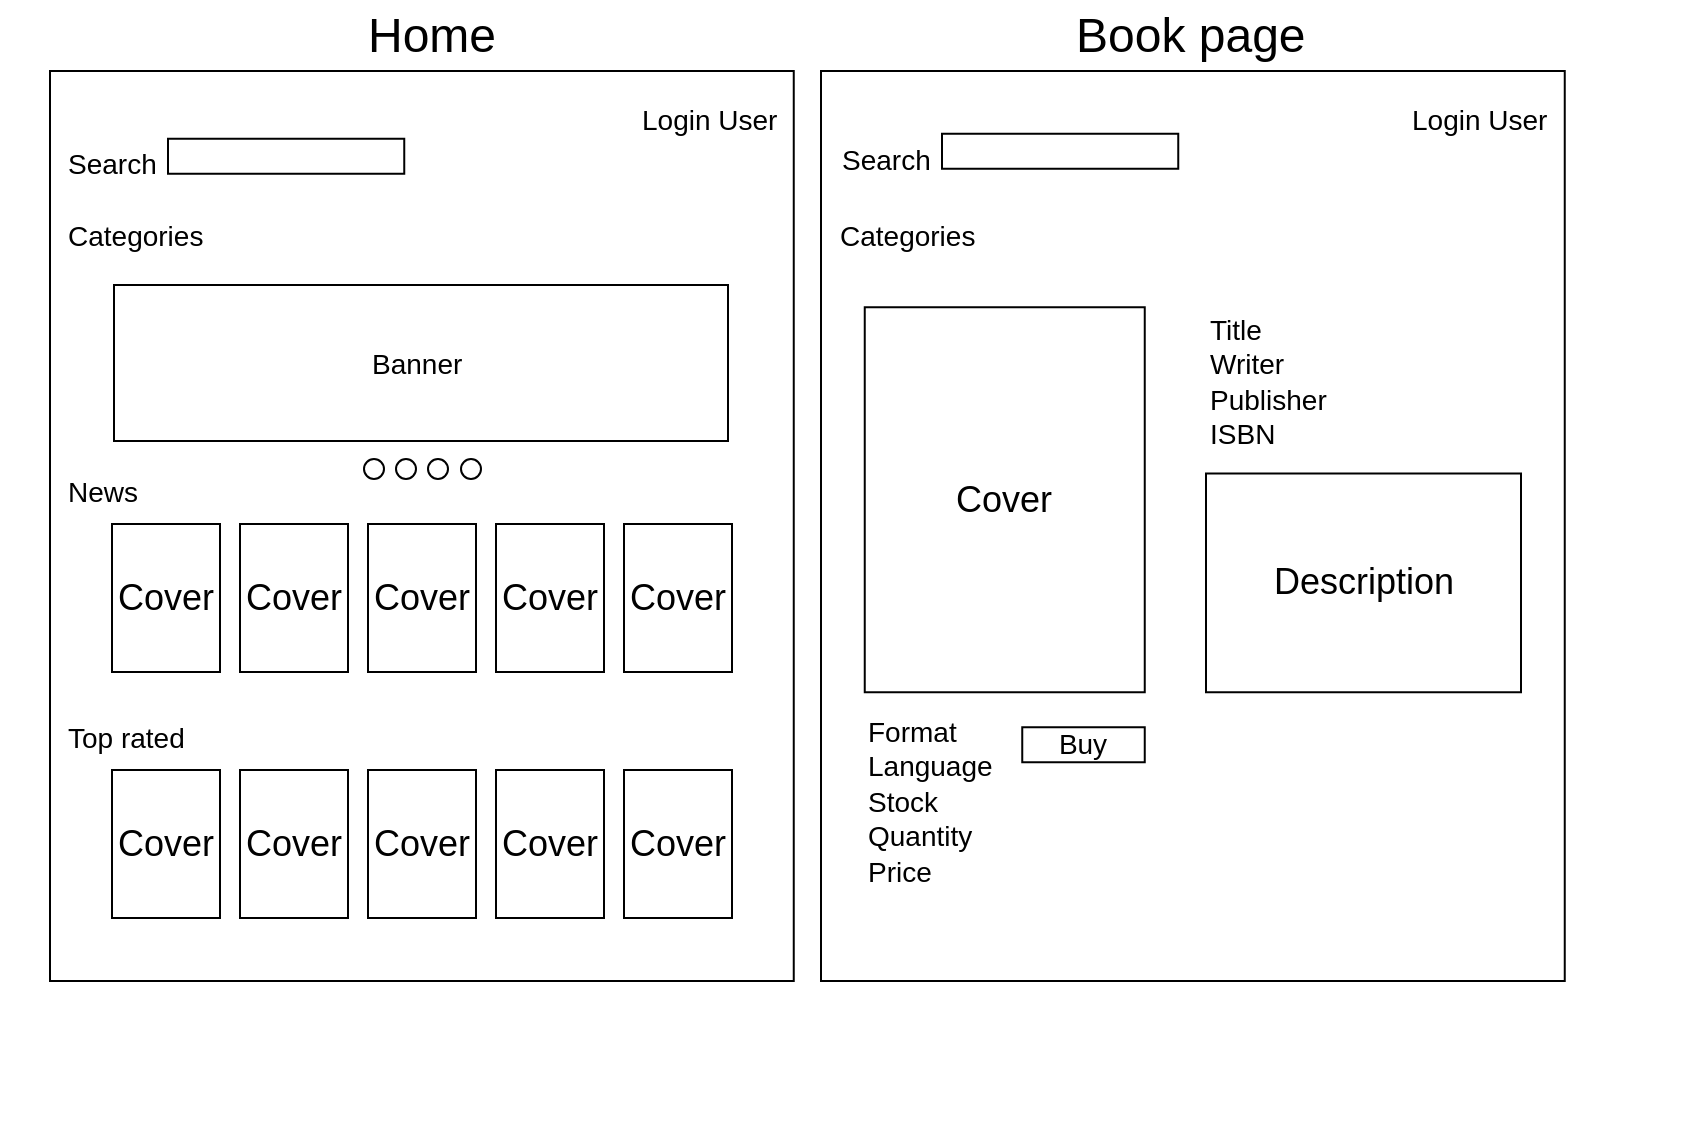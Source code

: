 <mxfile version="9.3.1" type="device" userAgent="Mozilla/5.0 (Macintosh; Intel Mac OS X 10_12_6) AppleWebKit/537.36 (KHTML, like Gecko) draw.io/9.3.1 Chrome/66.0.336.181 Electron/3.0.6 Safari/537.36" editor="www.draw.io"><diagram id="eWmu23g9Zl-4md0U36my" name="Página-1"><mxGraphModel dx="770" dy="568" grid="1" gridSize="10" guides="1" tooltips="1" connect="1" arrows="1" fold="1" page="1" pageScale="1" pageWidth="827" pageHeight="1169" background="#ffffff" math="0" shadow="0"><root><mxCell id="0"/><mxCell id="1" parent="0"/><mxCell id="c7tfKDzLct1YXyBE9H7S-199" value="" style="group;movable=0;resizable=0;rotatable=0;deletable=0;editable=0;connectable=0;" parent="1" vertex="1" connectable="0"><mxGeometry x="41.0" y="77.5" width="371.875" height="490" as="geometry"/></mxCell><mxCell id="c7tfKDzLct1YXyBE9H7S-137" value="" style="rounded=0;whiteSpace=wrap;html=1;movable=1;resizable=1;rotatable=1;deletable=1;editable=1;connectable=1;" parent="c7tfKDzLct1YXyBE9H7S-199" vertex="1"><mxGeometry y="35" width="371.875" height="455" as="geometry"/></mxCell><mxCell id="c7tfKDzLct1YXyBE9H7S-200" value="" style="rounded=0;whiteSpace=wrap;html=1;" parent="c7tfKDzLct1YXyBE9H7S-199" vertex="1"><mxGeometry x="32" y="142" width="307" height="78" as="geometry"/></mxCell><mxCell id="c7tfKDzLct1YXyBE9H7S-201" value="&lt;font style=&quot;font-size: 14px&quot;&gt;Banner&lt;br&gt;&lt;/font&gt;" style="text;html=1;" parent="c7tfKDzLct1YXyBE9H7S-199" vertex="1"><mxGeometry x="158.875" y="166.75" width="52.5" height="26.25" as="geometry"/></mxCell><mxCell id="c7tfKDzLct1YXyBE9H7S-231" value="" style="group" parent="c7tfKDzLct1YXyBE9H7S-199" vertex="1" connectable="0"><mxGeometry x="157.0" y="245" width="58.5" height="10" as="geometry"/></mxCell><mxCell id="c7tfKDzLct1YXyBE9H7S-229" value="" style="group" parent="c7tfKDzLct1YXyBE9H7S-231" vertex="1" connectable="0"><mxGeometry width="58.5" height="10" as="geometry"/></mxCell><mxCell id="c7tfKDzLct1YXyBE9H7S-226" value="" style="group" parent="c7tfKDzLct1YXyBE9H7S-229" vertex="1" connectable="0"><mxGeometry width="58.5" height="10" as="geometry"/></mxCell><mxCell id="c7tfKDzLct1YXyBE9H7S-225" value="" style="group" parent="c7tfKDzLct1YXyBE9H7S-226" vertex="1" connectable="0"><mxGeometry width="58.5" height="10" as="geometry"/></mxCell><mxCell id="c7tfKDzLct1YXyBE9H7S-220" value="" style="ellipse;whiteSpace=wrap;html=1;aspect=fixed;" parent="c7tfKDzLct1YXyBE9H7S-225" vertex="1"><mxGeometry y="-16" width="10" height="10" as="geometry"/></mxCell><mxCell id="c7tfKDzLct1YXyBE9H7S-221" value="" style="ellipse;whiteSpace=wrap;html=1;aspect=fixed;" parent="c7tfKDzLct1YXyBE9H7S-225" vertex="1"><mxGeometry x="16" y="-16" width="10" height="10" as="geometry"/></mxCell><mxCell id="c7tfKDzLct1YXyBE9H7S-222" value="" style="ellipse;whiteSpace=wrap;html=1;aspect=fixed;" parent="c7tfKDzLct1YXyBE9H7S-225" vertex="1"><mxGeometry x="32" y="-16" width="10" height="10" as="geometry"/></mxCell><mxCell id="c7tfKDzLct1YXyBE9H7S-223" value="" style="ellipse;whiteSpace=wrap;html=1;aspect=fixed;" parent="c7tfKDzLct1YXyBE9H7S-225" vertex="1"><mxGeometry x="48.5" y="-16" width="10" height="10" as="geometry"/></mxCell><mxCell id="c7tfKDzLct1YXyBE9H7S-255" value="" style="group" parent="c7tfKDzLct1YXyBE9H7S-199" vertex="1" connectable="0"><mxGeometry x="7.375" y="264.75" width="52.5" height="26.25" as="geometry"/></mxCell><mxCell id="c7tfKDzLct1YXyBE9H7S-235" value="&lt;font style=&quot;font-size: 14px&quot;&gt;News&lt;br&gt;&lt;/font&gt;" style="text;html=1;" parent="c7tfKDzLct1YXyBE9H7S-255" vertex="1"><mxGeometry y="-34" width="52.5" height="26.25" as="geometry"/></mxCell><mxCell id="c7tfKDzLct1YXyBE9H7S-278" value="" style="group" parent="c7tfKDzLct1YXyBE9H7S-199" vertex="1" connectable="0"><mxGeometry x="7.375" y="353.75" width="52.5" height="26.25" as="geometry"/></mxCell><mxCell id="c7tfKDzLct1YXyBE9H7S-279" value="&lt;font style=&quot;font-size: 14px&quot;&gt;Top rated&lt;br&gt;&lt;/font&gt;" style="text;html=1;" parent="c7tfKDzLct1YXyBE9H7S-278" vertex="1"><mxGeometry width="52.5" height="26.25" as="geometry"/></mxCell><mxCell id="c7tfKDzLct1YXyBE9H7S-280" value="" style="group" parent="c7tfKDzLct1YXyBE9H7S-199" vertex="1" connectable="0"><mxGeometry x="31.0" y="384.5" width="310" height="74" as="geometry"/></mxCell><mxCell id="c7tfKDzLct1YXyBE9H7S-281" value="&lt;font style=&quot;font-size: 18px&quot;&gt;Cover&lt;/font&gt;" style="rounded=0;whiteSpace=wrap;html=1;" parent="c7tfKDzLct1YXyBE9H7S-280" vertex="1"><mxGeometry width="54" height="74" as="geometry"/></mxCell><mxCell id="c7tfKDzLct1YXyBE9H7S-282" value="&lt;font style=&quot;font-size: 18px&quot;&gt;Cover&lt;/font&gt;" style="rounded=0;whiteSpace=wrap;html=1;" parent="c7tfKDzLct1YXyBE9H7S-280" vertex="1"><mxGeometry x="64" width="54" height="74" as="geometry"/></mxCell><mxCell id="c7tfKDzLct1YXyBE9H7S-283" value="&lt;font style=&quot;font-size: 18px&quot;&gt;Cover&lt;/font&gt;" style="rounded=0;whiteSpace=wrap;html=1;" parent="c7tfKDzLct1YXyBE9H7S-280" vertex="1"><mxGeometry x="128" width="54" height="74" as="geometry"/></mxCell><mxCell id="c7tfKDzLct1YXyBE9H7S-284" value="&lt;font style=&quot;font-size: 18px&quot;&gt;Cover&lt;/font&gt;" style="rounded=0;whiteSpace=wrap;html=1;" parent="c7tfKDzLct1YXyBE9H7S-280" vertex="1"><mxGeometry x="192" width="54" height="74" as="geometry"/></mxCell><mxCell id="c7tfKDzLct1YXyBE9H7S-285" value="&lt;font style=&quot;font-size: 18px&quot;&gt;Cover&lt;/font&gt;" style="rounded=0;whiteSpace=wrap;html=1;" parent="c7tfKDzLct1YXyBE9H7S-280" vertex="1"><mxGeometry x="256.0" width="54" height="74" as="geometry"/></mxCell><mxCell id="c7tfKDzLct1YXyBE9H7S-138" value="" style="group;movable=0;resizable=0;rotatable=0;deletable=0;editable=0;connectable=0;" parent="1" vertex="1" connectable="0"><mxGeometry x="16.5" y="77.5" width="440" height="560" as="geometry"/></mxCell><mxCell id="c7tfKDzLct1YXyBE9H7S-2" value="" style="rounded=0;whiteSpace=wrap;html=1;" parent="1" vertex="1"><mxGeometry x="426.5" y="112.5" width="371.875" height="455" as="geometry"/></mxCell><mxCell id="c7tfKDzLct1YXyBE9H7S-26" value="" style="group;movable=0;resizable=0;rotatable=0;deletable=0;editable=0;connectable=0;" parent="1" vertex="1" connectable="0"><mxGeometry x="426.5" y="77.5" width="440" height="560" as="geometry"/></mxCell><mxCell id="c7tfKDzLct1YXyBE9H7S-3" value="&lt;font style=&quot;font-size: 18px&quot;&gt;Cover&lt;/font&gt;" style="rounded=0;whiteSpace=wrap;html=1;" parent="1" vertex="1"><mxGeometry x="448.375" y="230.625" width="140" height="192.5" as="geometry"/></mxCell><mxCell id="c7tfKDzLct1YXyBE9H7S-10" value="&lt;font style=&quot;font-size: 18px&quot;&gt;Description&lt;/font&gt;" style="rounded=0;whiteSpace=wrap;html=1;" parent="1" vertex="1"><mxGeometry x="619" y="313.75" width="157.5" height="109.375" as="geometry"/></mxCell><mxCell id="c7tfKDzLct1YXyBE9H7S-16" value="&lt;font style=&quot;font-size: 14px&quot;&gt;Buy&lt;/font&gt;" style="rounded=0;whiteSpace=wrap;html=1;" parent="1" vertex="1"><mxGeometry x="527.125" y="440.625" width="61.25" height="17.5" as="geometry"/></mxCell><mxCell id="c7tfKDzLct1YXyBE9H7S-37" value="" style="group" parent="1" vertex="1" connectable="0"><mxGeometry x="448.375" y="431.875" width="70" height="87.5" as="geometry"/></mxCell><mxCell id="c7tfKDzLct1YXyBE9H7S-14" value="&lt;font&gt;&lt;font style=&quot;font-size: 14px&quot;&gt;Language&lt;/font&gt;&lt;br&gt;&lt;/font&gt;" style="text;html=1;resizable=0;points=[];autosize=1;align=left;verticalAlign=top;spacingTop=-4;" parent="c7tfKDzLct1YXyBE9H7S-37" vertex="1"><mxGeometry y="17.5" width="80" height="20" as="geometry"/></mxCell><mxCell id="c7tfKDzLct1YXyBE9H7S-15" value="&lt;font&gt;&lt;font style=&quot;font-size: 14px&quot;&gt;Format&lt;/font&gt;&lt;br&gt;&lt;/font&gt;" style="text;html=1;resizable=0;points=[];autosize=1;align=left;verticalAlign=top;spacingTop=-4;" parent="c7tfKDzLct1YXyBE9H7S-37" vertex="1"><mxGeometry width="60" height="20" as="geometry"/></mxCell><mxCell id="c7tfKDzLct1YXyBE9H7S-19" value="&lt;font&gt;&lt;font style=&quot;font-size: 14px&quot;&gt;Stock&lt;/font&gt;&lt;br&gt;&lt;/font&gt;" style="text;html=1;resizable=0;points=[];autosize=1;align=left;verticalAlign=top;spacingTop=-4;" parent="c7tfKDzLct1YXyBE9H7S-37" vertex="1"><mxGeometry y="35" width="50" height="20" as="geometry"/></mxCell><mxCell id="c7tfKDzLct1YXyBE9H7S-23" value="&lt;font&gt;&lt;font style=&quot;font-size: 14px&quot;&gt;Quantity&lt;/font&gt;&lt;br&gt;&lt;/font&gt;" style="text;html=1;resizable=0;points=[];autosize=1;align=left;verticalAlign=top;spacingTop=-4;" parent="c7tfKDzLct1YXyBE9H7S-37" vertex="1"><mxGeometry y="52.5" width="70" height="20" as="geometry"/></mxCell><mxCell id="c7tfKDzLct1YXyBE9H7S-24" value="&lt;font&gt;&lt;font style=&quot;font-size: 14px&quot;&gt;Price&lt;/font&gt;&lt;br&gt;&lt;/font&gt;" style="text;html=1;resizable=0;points=[];autosize=1;align=left;verticalAlign=top;spacingTop=-4;" parent="c7tfKDzLct1YXyBE9H7S-37" vertex="1"><mxGeometry y="70" width="50" height="20" as="geometry"/></mxCell><mxCell id="c7tfKDzLct1YXyBE9H7S-7" value="&lt;font style=&quot;font-size: 14px&quot;&gt;Title&lt;br&gt;&lt;br&gt;&lt;br&gt;&lt;/font&gt;" style="text;html=1;resizable=0;points=[];autosize=1;align=left;verticalAlign=top;spacingTop=-4;" parent="1" vertex="1"><mxGeometry x="619" y="230.625" width="40" height="50" as="geometry"/></mxCell><mxCell id="c7tfKDzLct1YXyBE9H7S-8" value="&lt;font&gt;&lt;font style=&quot;font-size: 14px&quot;&gt;Writer&lt;/font&gt;&lt;br&gt;&lt;/font&gt;" style="text;html=1;resizable=0;points=[];autosize=1;align=left;verticalAlign=top;spacingTop=-4;" parent="1" vertex="1"><mxGeometry x="619" y="248.125" width="50" height="20" as="geometry"/></mxCell><mxCell id="c7tfKDzLct1YXyBE9H7S-9" value="&lt;font&gt;&lt;font style=&quot;font-size: 14px&quot;&gt;Publisher&lt;/font&gt;&lt;br&gt;&lt;/font&gt;" style="text;html=1;resizable=0;points=[];autosize=1;align=left;verticalAlign=top;spacingTop=-4;" parent="1" vertex="1"><mxGeometry x="619" y="265.625" width="70" height="20" as="geometry"/></mxCell><mxCell id="c7tfKDzLct1YXyBE9H7S-13" value="&lt;font&gt;&lt;font style=&quot;font-size: 14px&quot;&gt;ISBN&lt;/font&gt;&lt;br&gt;&lt;/font&gt;" style="text;html=1;resizable=0;points=[];autosize=1;align=left;verticalAlign=top;spacingTop=-4;" parent="1" vertex="1"><mxGeometry x="619" y="283.125" width="50" height="20" as="geometry"/></mxCell><mxCell id="c7tfKDzLct1YXyBE9H7S-5" value="&lt;font style=&quot;font-size: 24px&quot;&gt;Book page&lt;/font&gt;" style="text;html=1;resizable=0;points=[];autosize=1;align=left;verticalAlign=top;spacingTop=-4;" parent="1" vertex="1"><mxGeometry x="552.125" y="77.5" width="130" height="20" as="geometry"/></mxCell><mxCell id="c7tfKDzLct1YXyBE9H7S-35" value="&lt;font style=&quot;font-size: 14px&quot;&gt;Login User&lt;/font&gt;" style="text;html=1;" parent="1" vertex="1"><mxGeometry x="720" y="122" width="52.5" height="26.25" as="geometry"/></mxCell><mxCell id="c7tfKDzLct1YXyBE9H7S-194" value="&lt;font style=&quot;font-size: 14px&quot;&gt;Categories&lt;br&gt;&lt;br&gt;&lt;/font&gt;" style="text;html=1;" parent="1" vertex="1"><mxGeometry x="48.375" y="180.25" width="52.5" height="26.25" as="geometry"/></mxCell><mxCell id="c7tfKDzLct1YXyBE9H7S-195" value="" style="group" parent="1" vertex="1" connectable="0"><mxGeometry x="48.375" y="144.375" width="169.75" height="26.25" as="geometry"/></mxCell><mxCell id="c7tfKDzLct1YXyBE9H7S-196" value="" style="rounded=0;whiteSpace=wrap;html=1;" parent="c7tfKDzLct1YXyBE9H7S-195" vertex="1"><mxGeometry x="51.625" y="2" width="118.125" height="17.5" as="geometry"/></mxCell><mxCell id="c7tfKDzLct1YXyBE9H7S-197" value="&lt;font style=&quot;font-size: 14px&quot;&gt;Search&lt;/font&gt;" style="text;html=1;" parent="c7tfKDzLct1YXyBE9H7S-195" vertex="1"><mxGeometry width="52.5" height="26.25" as="geometry"/></mxCell><mxCell id="c7tfKDzLct1YXyBE9H7S-198" value="&lt;font style=&quot;font-size: 14px&quot;&gt;Login User&lt;/font&gt;" style="text;html=1;" parent="1" vertex="1"><mxGeometry x="335" y="122" width="52.5" height="26.25" as="geometry"/></mxCell><mxCell id="c7tfKDzLct1YXyBE9H7S-182" value="" style="group" parent="1" vertex="1" connectable="0"><mxGeometry x="72" y="339" width="310" height="74" as="geometry"/></mxCell><mxCell id="c7tfKDzLct1YXyBE9H7S-183" value="&lt;font style=&quot;font-size: 18px&quot;&gt;Cover&lt;/font&gt;" style="rounded=0;whiteSpace=wrap;html=1;" parent="c7tfKDzLct1YXyBE9H7S-182" vertex="1"><mxGeometry width="54" height="74" as="geometry"/></mxCell><mxCell id="c7tfKDzLct1YXyBE9H7S-184" value="&lt;font style=&quot;font-size: 18px&quot;&gt;Cover&lt;/font&gt;" style="rounded=0;whiteSpace=wrap;html=1;" parent="c7tfKDzLct1YXyBE9H7S-182" vertex="1"><mxGeometry x="64" width="54" height="74" as="geometry"/></mxCell><mxCell id="c7tfKDzLct1YXyBE9H7S-185" value="&lt;font style=&quot;font-size: 18px&quot;&gt;Cover&lt;/font&gt;" style="rounded=0;whiteSpace=wrap;html=1;" parent="c7tfKDzLct1YXyBE9H7S-182" vertex="1"><mxGeometry x="128" width="54" height="74" as="geometry"/></mxCell><mxCell id="c7tfKDzLct1YXyBE9H7S-186" value="&lt;font style=&quot;font-size: 18px&quot;&gt;Cover&lt;/font&gt;" style="rounded=0;whiteSpace=wrap;html=1;" parent="c7tfKDzLct1YXyBE9H7S-182" vertex="1"><mxGeometry x="192" width="54" height="74" as="geometry"/></mxCell><mxCell id="c7tfKDzLct1YXyBE9H7S-187" value="&lt;font style=&quot;font-size: 18px&quot;&gt;Cover&lt;/font&gt;" style="rounded=0;whiteSpace=wrap;html=1;" parent="c7tfKDzLct1YXyBE9H7S-182" vertex="1"><mxGeometry x="256.0" width="54" height="74" as="geometry"/></mxCell><mxCell id="c7tfKDzLct1YXyBE9H7S-232" value="" style="group" parent="1" vertex="1" connectable="0"><mxGeometry x="435.375" y="141.875" width="169.75" height="26.25" as="geometry"/></mxCell><mxCell id="c7tfKDzLct1YXyBE9H7S-233" value="" style="rounded=0;whiteSpace=wrap;html=1;" parent="c7tfKDzLct1YXyBE9H7S-232" vertex="1"><mxGeometry x="51.625" y="2" width="118.125" height="17.5" as="geometry"/></mxCell><mxCell id="c7tfKDzLct1YXyBE9H7S-234" value="&lt;font style=&quot;font-size: 14px&quot;&gt;Search&lt;/font&gt;" style="text;html=1;" parent="c7tfKDzLct1YXyBE9H7S-232" vertex="1"><mxGeometry width="52.5" height="26.25" as="geometry"/></mxCell><mxCell id="c7tfKDzLct1YXyBE9H7S-38" value="&lt;font style=&quot;font-size: 14px&quot;&gt;Categories&lt;br&gt;&lt;br&gt;&lt;/font&gt;" style="text;html=1;" parent="1" vertex="1"><mxGeometry x="434.375" y="180.25" width="52.5" height="26.25" as="geometry"/></mxCell><mxCell id="c7tfKDzLct1YXyBE9H7S-152" value="&lt;font style=&quot;font-size: 24px&quot;&gt;Home&amp;nbsp;&lt;/font&gt;" style="text;html=1;resizable=0;points=[];autosize=1;align=left;verticalAlign=top;spacingTop=-4;" parent="1" vertex="1"><mxGeometry x="197.938" y="77.5" width="90" height="20" as="geometry"/></mxCell></root></mxGraphModel></diagram></mxfile>